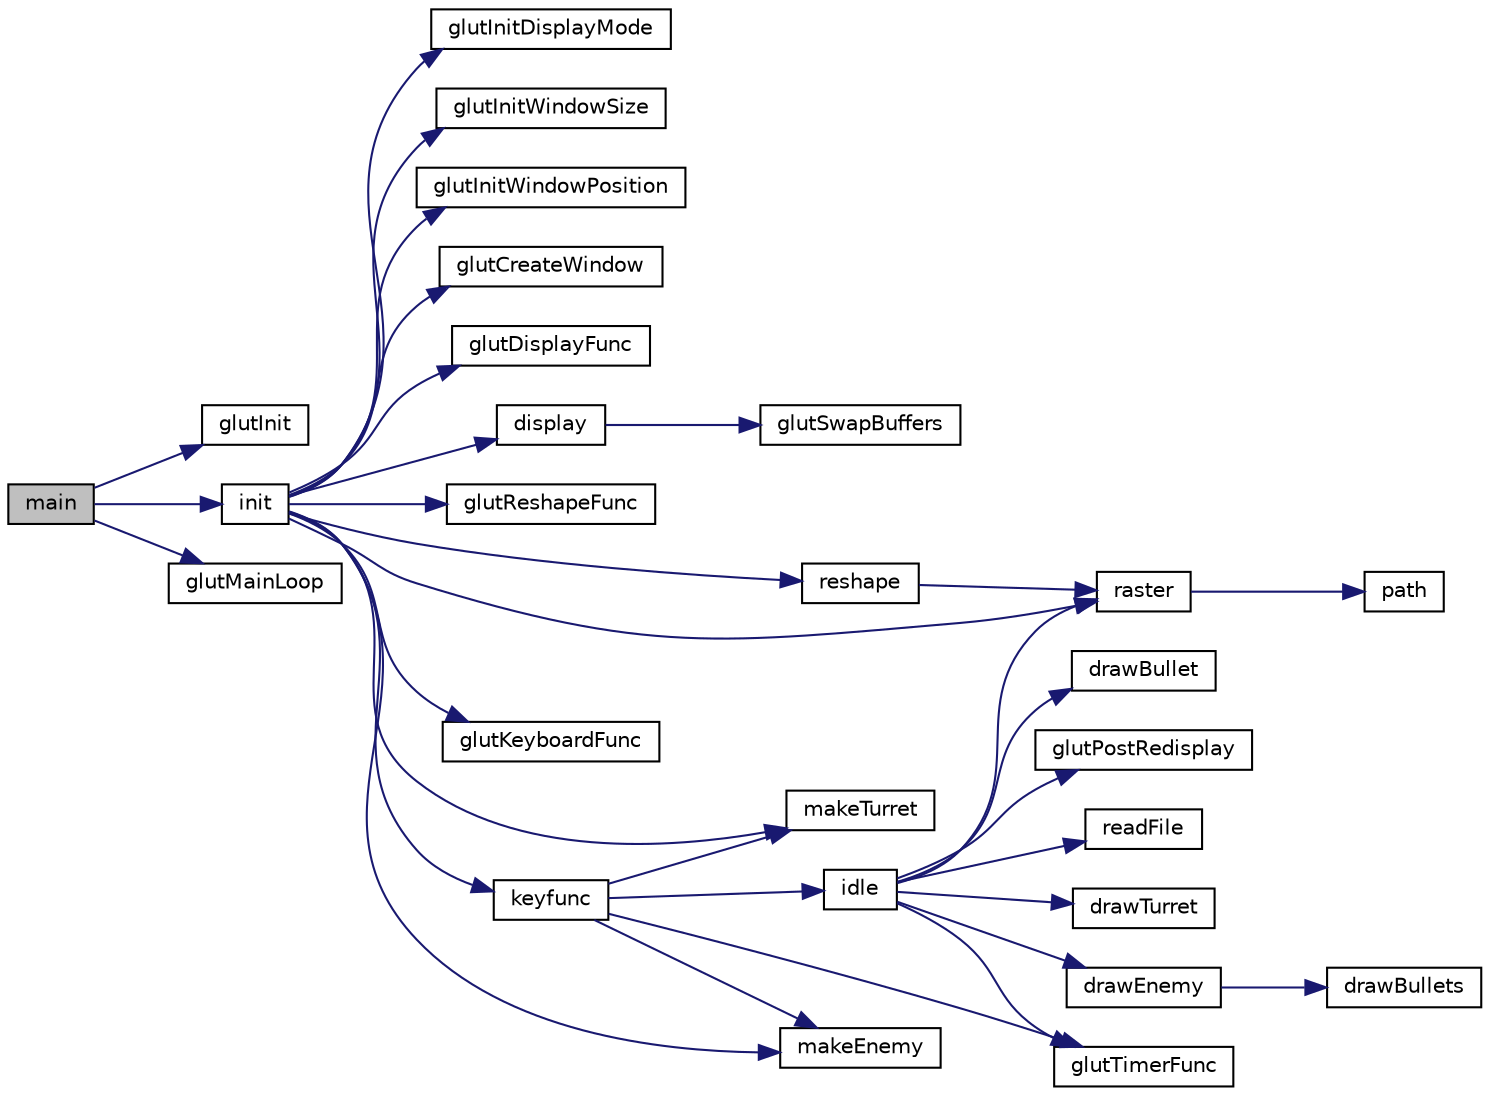 digraph "main"
{
  edge [fontname="Helvetica",fontsize="10",labelfontname="Helvetica",labelfontsize="10"];
  node [fontname="Helvetica",fontsize="10",shape=record];
  rankdir="LR";
  Node1 [label="main",height=0.2,width=0.4,color="black", fillcolor="grey75", style="filled", fontcolor="black"];
  Node1 -> Node2 [color="midnightblue",fontsize="10",style="solid",fontname="Helvetica"];
  Node2 [label="glutInit",height=0.2,width=0.4,color="black", fillcolor="white", style="filled",URL="$glut_8h.html#a2bed9db3feab26e4087ce7e710126438"];
  Node1 -> Node3 [color="midnightblue",fontsize="10",style="solid",fontname="Helvetica"];
  Node3 [label="init",height=0.2,width=0.4,color="black", fillcolor="white", style="filled",URL="$main_8cpp.html#a02fd73d861ef2e4aabb38c0c9ff82947"];
  Node3 -> Node4 [color="midnightblue",fontsize="10",style="solid",fontname="Helvetica"];
  Node4 [label="glutInitDisplayMode",height=0.2,width=0.4,color="black", fillcolor="white", style="filled",URL="$glut_8h.html#a2b7096cd64af1c2372f5f3953635d2ed"];
  Node3 -> Node5 [color="midnightblue",fontsize="10",style="solid",fontname="Helvetica"];
  Node5 [label="glutInitWindowSize",height=0.2,width=0.4,color="black", fillcolor="white", style="filled",URL="$glut_8h.html#a9501b45b128db8d666d197715b7adf06"];
  Node3 -> Node6 [color="midnightblue",fontsize="10",style="solid",fontname="Helvetica"];
  Node6 [label="glutInitWindowPosition",height=0.2,width=0.4,color="black", fillcolor="white", style="filled",URL="$glut_8h.html#a76cc6cf86f45849b366ceea0f527680f"];
  Node3 -> Node7 [color="midnightblue",fontsize="10",style="solid",fontname="Helvetica"];
  Node7 [label="glutCreateWindow",height=0.2,width=0.4,color="black", fillcolor="white", style="filled",URL="$glut_8h.html#aeb55aa096bb7a2f81779b924b5eac215"];
  Node3 -> Node8 [color="midnightblue",fontsize="10",style="solid",fontname="Helvetica"];
  Node8 [label="glutDisplayFunc",height=0.2,width=0.4,color="black", fillcolor="white", style="filled",URL="$glut_8h.html#a03cb35d5ea9264067a4cf08be8973f4f"];
  Node3 -> Node9 [color="midnightblue",fontsize="10",style="solid",fontname="Helvetica"];
  Node9 [label="display",height=0.2,width=0.4,color="black", fillcolor="white", style="filled",URL="$main_8cpp.html#a1e5b20fed15743656bb6d2e6a6ea6269"];
  Node9 -> Node10 [color="midnightblue",fontsize="10",style="solid",fontname="Helvetica"];
  Node10 [label="glutSwapBuffers",height=0.2,width=0.4,color="black", fillcolor="white", style="filled",URL="$glut_8h.html#a2bac7044bca3fc35d484beab86d19bca"];
  Node3 -> Node11 [color="midnightblue",fontsize="10",style="solid",fontname="Helvetica"];
  Node11 [label="glutReshapeFunc",height=0.2,width=0.4,color="black", fillcolor="white", style="filled",URL="$glut_8h.html#a6b08a5b035a6a8c0f11b76b82aa83fc8"];
  Node3 -> Node12 [color="midnightblue",fontsize="10",style="solid",fontname="Helvetica"];
  Node12 [label="reshape",height=0.2,width=0.4,color="black", fillcolor="white", style="filled",URL="$main_8cpp.html#acc1ffe65e6869931318610cae7210078"];
  Node12 -> Node13 [color="midnightblue",fontsize="10",style="solid",fontname="Helvetica"];
  Node13 [label="raster",height=0.2,width=0.4,color="black", fillcolor="white", style="filled",URL="$main_8cpp.html#a7090504cbeaafddda05596cac43c8066"];
  Node13 -> Node14 [color="midnightblue",fontsize="10",style="solid",fontname="Helvetica"];
  Node14 [label="path",height=0.2,width=0.4,color="black", fillcolor="white", style="filled",URL="$main_8cpp.html#a6cab36a37ab2490834c45d7f507fa871"];
  Node3 -> Node15 [color="midnightblue",fontsize="10",style="solid",fontname="Helvetica"];
  Node15 [label="glutKeyboardFunc",height=0.2,width=0.4,color="black", fillcolor="white", style="filled",URL="$glut_8h.html#a5098c4d36b149b8ad436786ed24b03a3"];
  Node3 -> Node16 [color="midnightblue",fontsize="10",style="solid",fontname="Helvetica"];
  Node16 [label="keyfunc",height=0.2,width=0.4,color="black", fillcolor="white", style="filled",URL="$main_8cpp.html#ac4648a04ce3040e8ba3e561a9716e79e"];
  Node16 -> Node17 [color="midnightblue",fontsize="10",style="solid",fontname="Helvetica"];
  Node17 [label="makeTurret",height=0.2,width=0.4,color="black", fillcolor="white", style="filled",URL="$main_8cpp.html#aa41f0bcd25e90a2c7d7ce37f9b575e2b"];
  Node16 -> Node18 [color="midnightblue",fontsize="10",style="solid",fontname="Helvetica"];
  Node18 [label="makeEnemy",height=0.2,width=0.4,color="black", fillcolor="white", style="filled",URL="$main_8cpp.html#a47debe550fd5b70944eae6af62ea3971"];
  Node16 -> Node19 [color="midnightblue",fontsize="10",style="solid",fontname="Helvetica"];
  Node19 [label="glutTimerFunc",height=0.2,width=0.4,color="black", fillcolor="white", style="filled",URL="$glut_8h.html#a3a5b2c8df487b9894f40ba22ade02d4d"];
  Node16 -> Node20 [color="midnightblue",fontsize="10",style="solid",fontname="Helvetica"];
  Node20 [label="idle",height=0.2,width=0.4,color="black", fillcolor="white", style="filled",URL="$main_8cpp.html#aa1b7d944fc5d269240500e79c79745b9"];
  Node20 -> Node21 [color="midnightblue",fontsize="10",style="solid",fontname="Helvetica"];
  Node21 [label="readFile",height=0.2,width=0.4,color="black", fillcolor="white", style="filled",URL="$main_8cpp.html#a7b17b0c78fa9e56e9e228bd54275cd93"];
  Node20 -> Node13 [color="midnightblue",fontsize="10",style="solid",fontname="Helvetica"];
  Node20 -> Node22 [color="midnightblue",fontsize="10",style="solid",fontname="Helvetica"];
  Node22 [label="drawTurret",height=0.2,width=0.4,color="black", fillcolor="white", style="filled",URL="$main_8cpp.html#a1e9bebd8dfdc2136dba6a711e43a5fa9"];
  Node20 -> Node23 [color="midnightblue",fontsize="10",style="solid",fontname="Helvetica"];
  Node23 [label="drawEnemy",height=0.2,width=0.4,color="black", fillcolor="white", style="filled",URL="$main_8cpp.html#a1cf88fce392d9a574a5bc8164f67c058"];
  Node23 -> Node24 [color="midnightblue",fontsize="10",style="solid",fontname="Helvetica"];
  Node24 [label="drawBullets",height=0.2,width=0.4,color="black", fillcolor="white", style="filled",URL="$main_8cpp.html#ac38de32b006bf30195d8818e3a7a194e"];
  Node20 -> Node25 [color="midnightblue",fontsize="10",style="solid",fontname="Helvetica"];
  Node25 [label="drawBullet",height=0.2,width=0.4,color="black", fillcolor="white", style="filled",URL="$main_8cpp.html#a43d711f5646009700e97e8cce499d5fc"];
  Node20 -> Node26 [color="midnightblue",fontsize="10",style="solid",fontname="Helvetica"];
  Node26 [label="glutPostRedisplay",height=0.2,width=0.4,color="black", fillcolor="white", style="filled",URL="$glut_8h.html#a4844b2228c60161628d1cd3b52d93a47"];
  Node20 -> Node19 [color="midnightblue",fontsize="10",style="solid",fontname="Helvetica"];
  Node3 -> Node17 [color="midnightblue",fontsize="10",style="solid",fontname="Helvetica"];
  Node3 -> Node18 [color="midnightblue",fontsize="10",style="solid",fontname="Helvetica"];
  Node3 -> Node13 [color="midnightblue",fontsize="10",style="solid",fontname="Helvetica"];
  Node1 -> Node27 [color="midnightblue",fontsize="10",style="solid",fontname="Helvetica"];
  Node27 [label="glutMainLoop",height=0.2,width=0.4,color="black", fillcolor="white", style="filled",URL="$glut_8h.html#a9dab481c63c132f43ad05a1e8c0b5a0f"];
}
